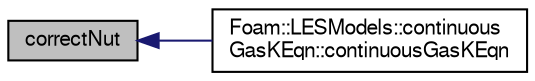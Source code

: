 digraph "correctNut"
{
  bgcolor="transparent";
  edge [fontname="FreeSans",fontsize="10",labelfontname="FreeSans",labelfontsize="10"];
  node [fontname="FreeSans",fontsize="10",shape=record];
  rankdir="LR";
  Node11 [label="correctNut",height=0.2,width=0.4,color="black", fillcolor="grey75", style="filled", fontcolor="black"];
  Node11 -> Node12 [dir="back",color="midnightblue",fontsize="10",style="solid",fontname="FreeSans"];
  Node12 [label="Foam::LESModels::continuous\lGasKEqn::continuousGasKEqn",height=0.2,width=0.4,color="black",URL="$a31166.html#a0662b47b6a118136f2a788c167eaf643",tooltip="Construct from components. "];
}
